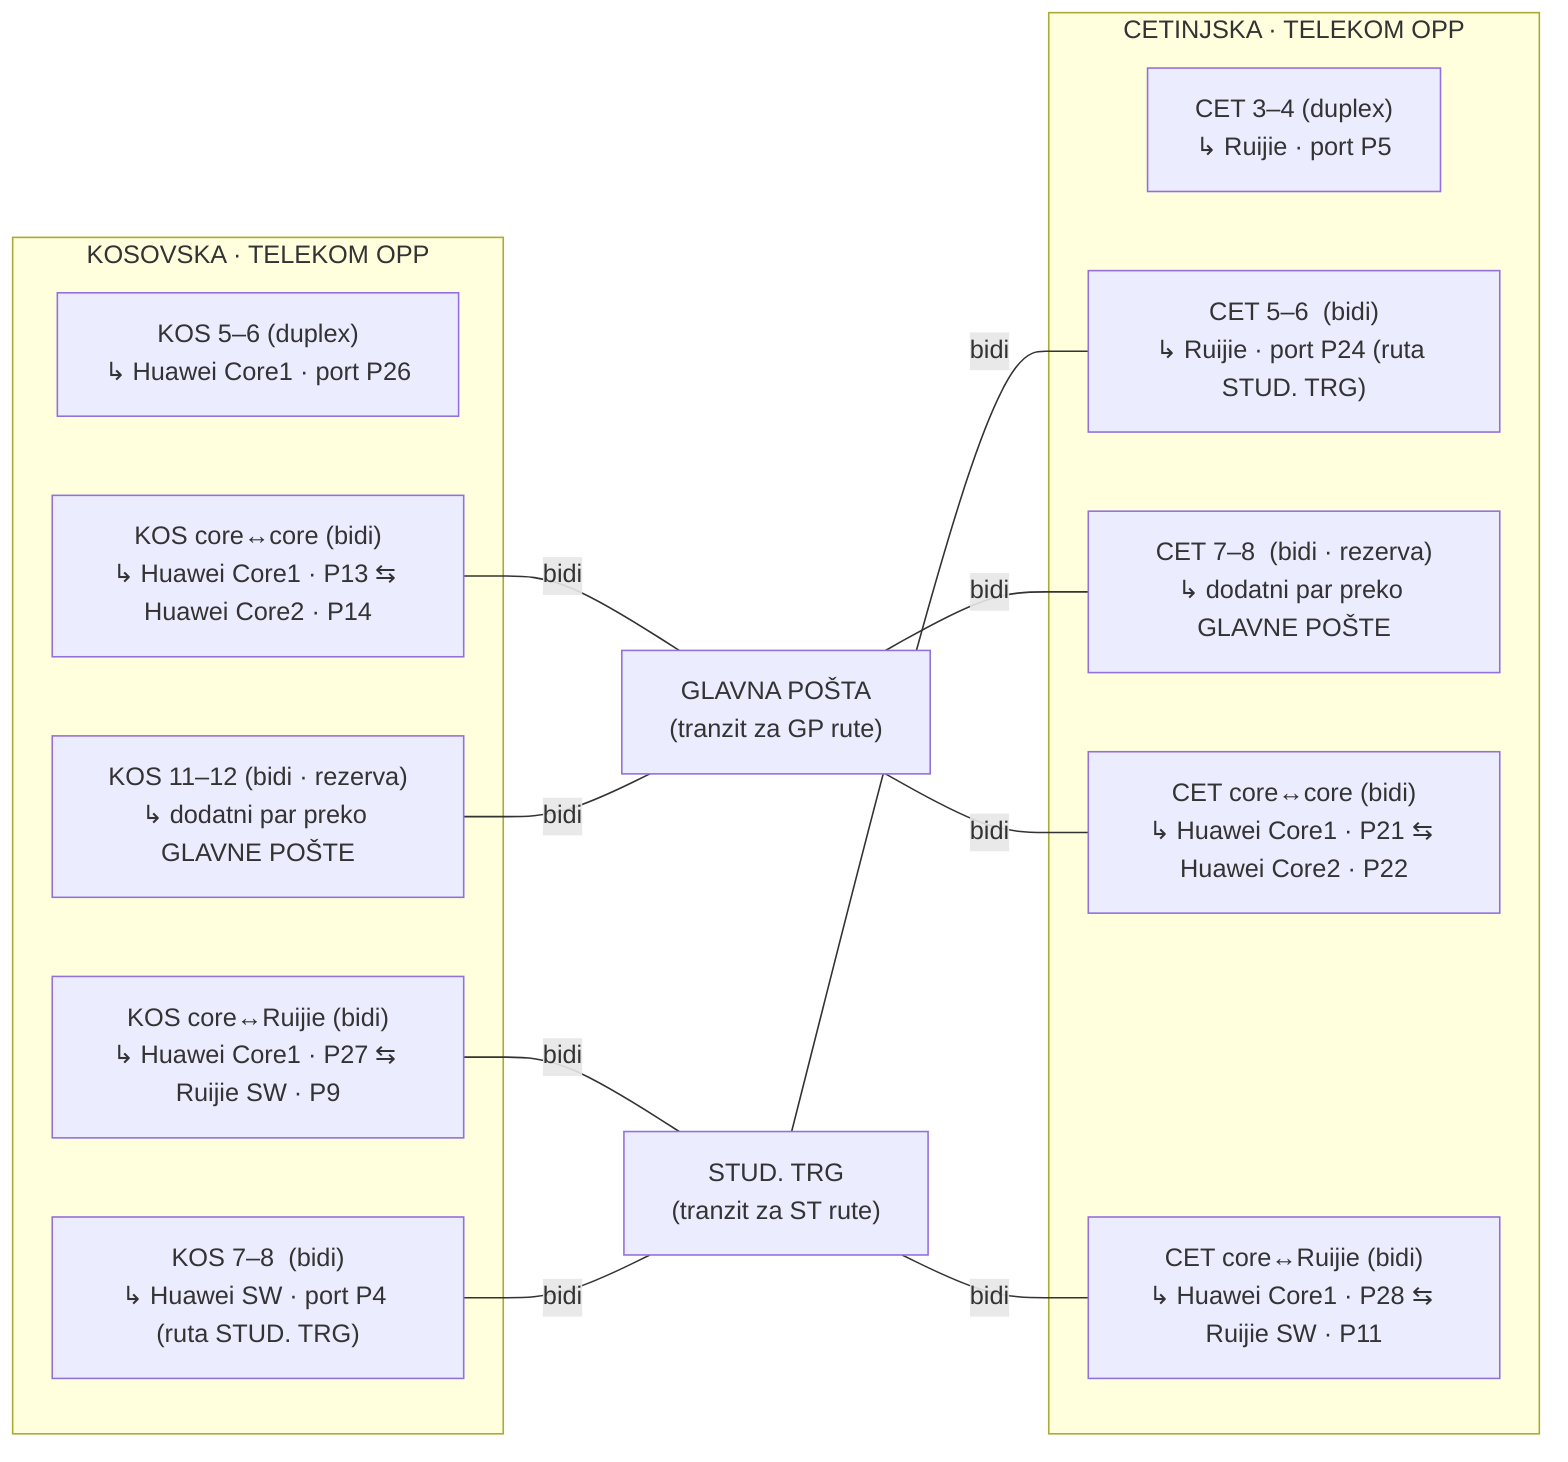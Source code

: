 flowchart LR

%% LOKACIJE
subgraph KOS["KOSOVSKA · TELEKOM OPP"]
direction TB
  K56["KOS 5–6  (duplex)\n↳ Huawei Core1 · port P26"]
  K78["KOS 7–8  (bidi)\n↳ Huawei SW · port P4 (ruta STUD. TRG)"]
  K1112["KOS 11–12 (bidi · rezerva)\n↳ dodatni par preko GLAVNE POŠTE"]
  KCORE["KOS core↔core (bidi)\n↳ Huawei Core1 · P13 ⇆ Huawei Core2 · P14"]
  KRU["KOS core↔Ruijie (bidi)\n↳ Huawei Core1 · P27 ⇆ Ruijie SW · P9"]
end

subgraph CET["CETINJSKA · TELEKOM OPP"]
direction TB
  C34["CET 3–4  (duplex)\n↳ Ruijie · port P5"]
  C56["CET 5–6  (bidi)\n↳ Ruijie · port P24 (ruta STUD. TRG)"]
  C78["CET 7–8  (bidi · rezerva)\n↳ dodatni par preko GLAVNE POŠTE"]
  CCORE["CET core↔core (bidi)\n↳ Huawei Core1 · P21 ⇆ Huawei Core2 · P22"]
  CRU["CET core↔Ruijie (bidi)\n↳ Huawei Core1 · P28 ⇆ Ruijie SW · P11"]
end

%% TRANZITNI ČVOROVI
GP["GLAVNA POŠTA\n(tranzit za GP rute)"]
ST["STUD. TRG\n(tranzit za ST rute)"]

%% VEZE (svaka = bidi, 2 vlakna / port-par)
KCORE -- bidi --- GP -- bidi --- CCORE
K1112 -- bidi --- GP -- bidi --- C78
KRU -- bidi --- ST -- bidi --- CRU
K78 -- bidi --- ST -- bidi --- C56

%% Napomene:
%% · Link preko krova je deaktiviran.
%% · Dva bidi para vode preko GLAVNE POŠTE (jedan aktivan + jedan rezervni/slobodan).
%% · Dva bidi para vode preko STUD. TRGA za redundantnu switch vezu.